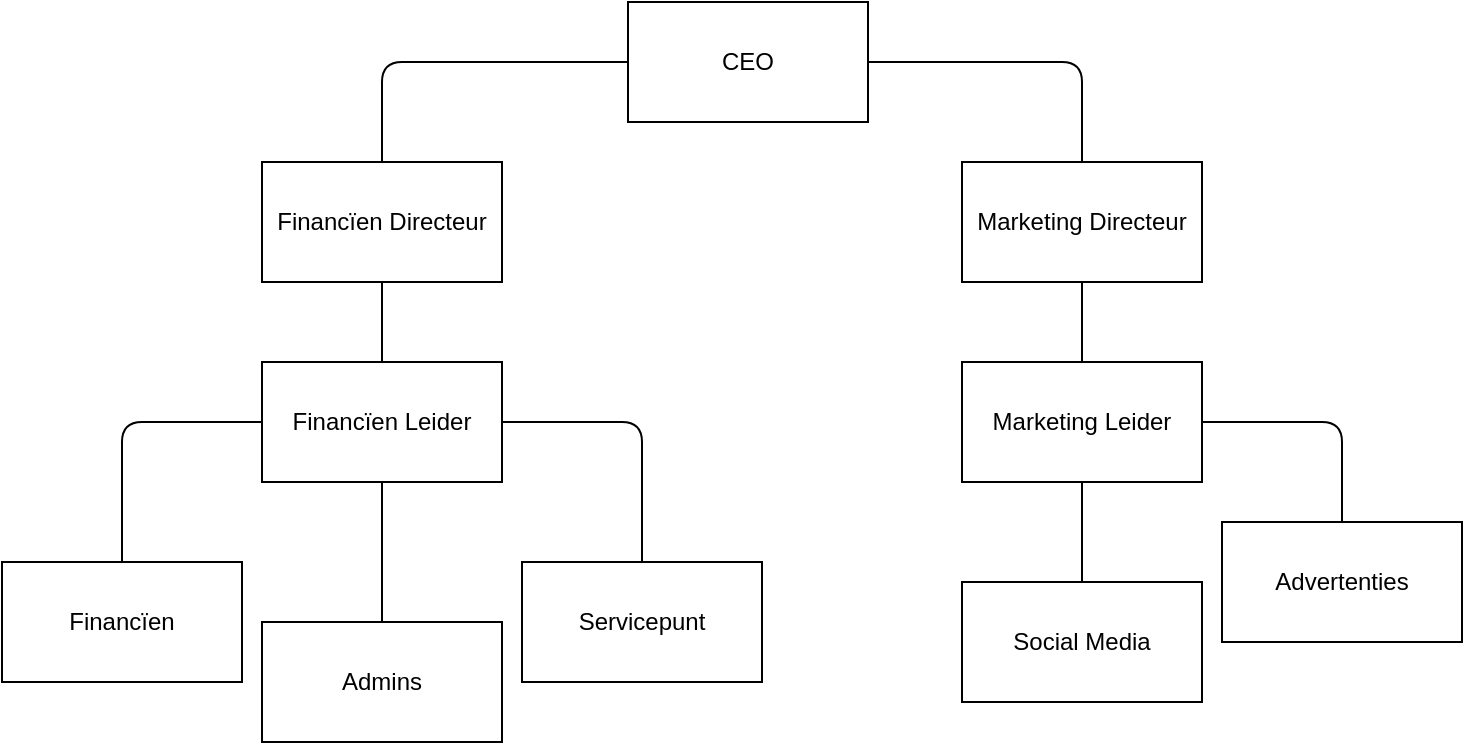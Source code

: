 <mxfile version="11.2.8" type="device" pages="1"><diagram id="BP8Cp3fyA6Y1v9LD9Zp8" name="Page-1"><mxGraphModel dx="1278" dy="580" grid="1" gridSize="10" guides="1" tooltips="1" connect="1" arrows="1" fold="1" page="1" pageScale="1" pageWidth="827" pageHeight="1169" math="0" shadow="0"><root><mxCell id="0"/><mxCell id="1" parent="0"/><mxCell id="v3urA3geIxMpui5TKKdf-2" value="CEO" style="rounded=0;whiteSpace=wrap;html=1;" vertex="1" parent="1"><mxGeometry x="353" y="80" width="120" height="60" as="geometry"/></mxCell><mxCell id="v3urA3geIxMpui5TKKdf-3" value="Marketing Directeur" style="rounded=0;whiteSpace=wrap;html=1;" vertex="1" parent="1"><mxGeometry x="520" y="160" width="120" height="60" as="geometry"/></mxCell><mxCell id="v3urA3geIxMpui5TKKdf-7" value="Marketing Leider" style="rounded=0;whiteSpace=wrap;html=1;" vertex="1" parent="1"><mxGeometry x="520" y="260" width="120" height="60" as="geometry"/></mxCell><mxCell id="v3urA3geIxMpui5TKKdf-8" value="Financïen Leider" style="rounded=0;whiteSpace=wrap;html=1;" vertex="1" parent="1"><mxGeometry x="170" y="260" width="120" height="60" as="geometry"/></mxCell><mxCell id="v3urA3geIxMpui5TKKdf-10" value="Financïen" style="rounded=0;whiteSpace=wrap;html=1;" vertex="1" parent="1"><mxGeometry x="40" y="360" width="120" height="60" as="geometry"/></mxCell><mxCell id="v3urA3geIxMpui5TKKdf-11" value="Admins" style="rounded=0;whiteSpace=wrap;html=1;" vertex="1" parent="1"><mxGeometry x="170" y="390" width="120" height="60" as="geometry"/></mxCell><mxCell id="v3urA3geIxMpui5TKKdf-13" value="Financïen Directeur" style="rounded=0;whiteSpace=wrap;html=1;" vertex="1" parent="1"><mxGeometry x="170" y="160" width="120" height="60" as="geometry"/></mxCell><mxCell id="v3urA3geIxMpui5TKKdf-14" value="Servicepunt" style="rounded=0;whiteSpace=wrap;html=1;" vertex="1" parent="1"><mxGeometry x="300" y="360" width="120" height="60" as="geometry"/></mxCell><mxCell id="v3urA3geIxMpui5TKKdf-15" value="Advertenties" style="rounded=0;whiteSpace=wrap;html=1;" vertex="1" parent="1"><mxGeometry x="650" y="340" width="120" height="60" as="geometry"/></mxCell><mxCell id="v3urA3geIxMpui5TKKdf-16" value="Social Media" style="rounded=0;whiteSpace=wrap;html=1;" vertex="1" parent="1"><mxGeometry x="520" y="370" width="120" height="60" as="geometry"/></mxCell><mxCell id="v3urA3geIxMpui5TKKdf-17" value="" style="endArrow=none;html=1;entryX=0;entryY=0.5;entryDx=0;entryDy=0;exitX=0.5;exitY=0;exitDx=0;exitDy=0;" edge="1" parent="1" source="v3urA3geIxMpui5TKKdf-13" target="v3urA3geIxMpui5TKKdf-2"><mxGeometry width="50" height="50" relative="1" as="geometry"><mxPoint x="230" y="140" as="sourcePoint"/><mxPoint x="280" y="90" as="targetPoint"/><Array as="points"><mxPoint x="230" y="110"/></Array></mxGeometry></mxCell><mxCell id="v3urA3geIxMpui5TKKdf-18" value="" style="endArrow=none;html=1;entryX=1;entryY=0.5;entryDx=0;entryDy=0;exitX=0.5;exitY=0;exitDx=0;exitDy=0;" edge="1" parent="1" source="v3urA3geIxMpui5TKKdf-3" target="v3urA3geIxMpui5TKKdf-2"><mxGeometry width="50" height="50" relative="1" as="geometry"><mxPoint x="550" y="140" as="sourcePoint"/><mxPoint x="673" y="90" as="targetPoint"/><Array as="points"><mxPoint x="580" y="110"/></Array></mxGeometry></mxCell><mxCell id="v3urA3geIxMpui5TKKdf-19" value="" style="endArrow=none;html=1;entryX=0.5;entryY=1;entryDx=0;entryDy=0;exitX=0.5;exitY=0;exitDx=0;exitDy=0;" edge="1" parent="1" source="v3urA3geIxMpui5TKKdf-8" target="v3urA3geIxMpui5TKKdf-13"><mxGeometry width="50" height="50" relative="1" as="geometry"><mxPoint x="340" y="280" as="sourcePoint"/><mxPoint x="390" y="230" as="targetPoint"/></mxGeometry></mxCell><mxCell id="v3urA3geIxMpui5TKKdf-21" value="" style="endArrow=none;html=1;entryX=0.5;entryY=1;entryDx=0;entryDy=0;exitX=0.5;exitY=0;exitDx=0;exitDy=0;" edge="1" parent="1" source="v3urA3geIxMpui5TKKdf-7" target="v3urA3geIxMpui5TKKdf-3"><mxGeometry width="50" height="50" relative="1" as="geometry"><mxPoint x="680" y="280" as="sourcePoint"/><mxPoint x="730" y="230" as="targetPoint"/></mxGeometry></mxCell><mxCell id="v3urA3geIxMpui5TKKdf-22" value="" style="endArrow=none;html=1;entryX=0;entryY=0.5;entryDx=0;entryDy=0;exitX=0.5;exitY=0;exitDx=0;exitDy=0;" edge="1" parent="1" source="v3urA3geIxMpui5TKKdf-10" target="v3urA3geIxMpui5TKKdf-8"><mxGeometry width="50" height="50" relative="1" as="geometry"><mxPoint x="70" y="320" as="sourcePoint"/><mxPoint x="120" y="270" as="targetPoint"/><Array as="points"><mxPoint x="100" y="290"/></Array></mxGeometry></mxCell><mxCell id="v3urA3geIxMpui5TKKdf-23" value="" style="endArrow=none;html=1;entryX=0.5;entryY=1;entryDx=0;entryDy=0;exitX=0.5;exitY=0;exitDx=0;exitDy=0;" edge="1" parent="1" source="v3urA3geIxMpui5TKKdf-11" target="v3urA3geIxMpui5TKKdf-8"><mxGeometry width="50" height="50" relative="1" as="geometry"><mxPoint x="220" y="410" as="sourcePoint"/><mxPoint x="270" y="360" as="targetPoint"/></mxGeometry></mxCell><mxCell id="v3urA3geIxMpui5TKKdf-24" value="" style="endArrow=none;html=1;entryX=1;entryY=0.5;entryDx=0;entryDy=0;exitX=0.5;exitY=0;exitDx=0;exitDy=0;" edge="1" parent="1" source="v3urA3geIxMpui5TKKdf-14" target="v3urA3geIxMpui5TKKdf-8"><mxGeometry width="50" height="50" relative="1" as="geometry"><mxPoint x="340" y="360" as="sourcePoint"/><mxPoint x="390" y="310" as="targetPoint"/><Array as="points"><mxPoint x="360" y="290"/></Array></mxGeometry></mxCell><mxCell id="v3urA3geIxMpui5TKKdf-25" value="" style="endArrow=none;html=1;entryX=0.5;entryY=1;entryDx=0;entryDy=0;exitX=0.5;exitY=0;exitDx=0;exitDy=0;" edge="1" parent="1" source="v3urA3geIxMpui5TKKdf-16" target="v3urA3geIxMpui5TKKdf-7"><mxGeometry width="50" height="50" relative="1" as="geometry"><mxPoint x="490" y="380" as="sourcePoint"/><mxPoint x="540" y="330" as="targetPoint"/></mxGeometry></mxCell><mxCell id="v3urA3geIxMpui5TKKdf-26" value="" style="endArrow=none;html=1;entryX=1;entryY=0.5;entryDx=0;entryDy=0;exitX=0.5;exitY=0;exitDx=0;exitDy=0;" edge="1" parent="1" source="v3urA3geIxMpui5TKKdf-15" target="v3urA3geIxMpui5TKKdf-7"><mxGeometry width="50" height="50" relative="1" as="geometry"><mxPoint x="710" y="330" as="sourcePoint"/><mxPoint x="760" y="280" as="targetPoint"/><Array as="points"><mxPoint x="710" y="290"/></Array></mxGeometry></mxCell></root></mxGraphModel></diagram></mxfile>